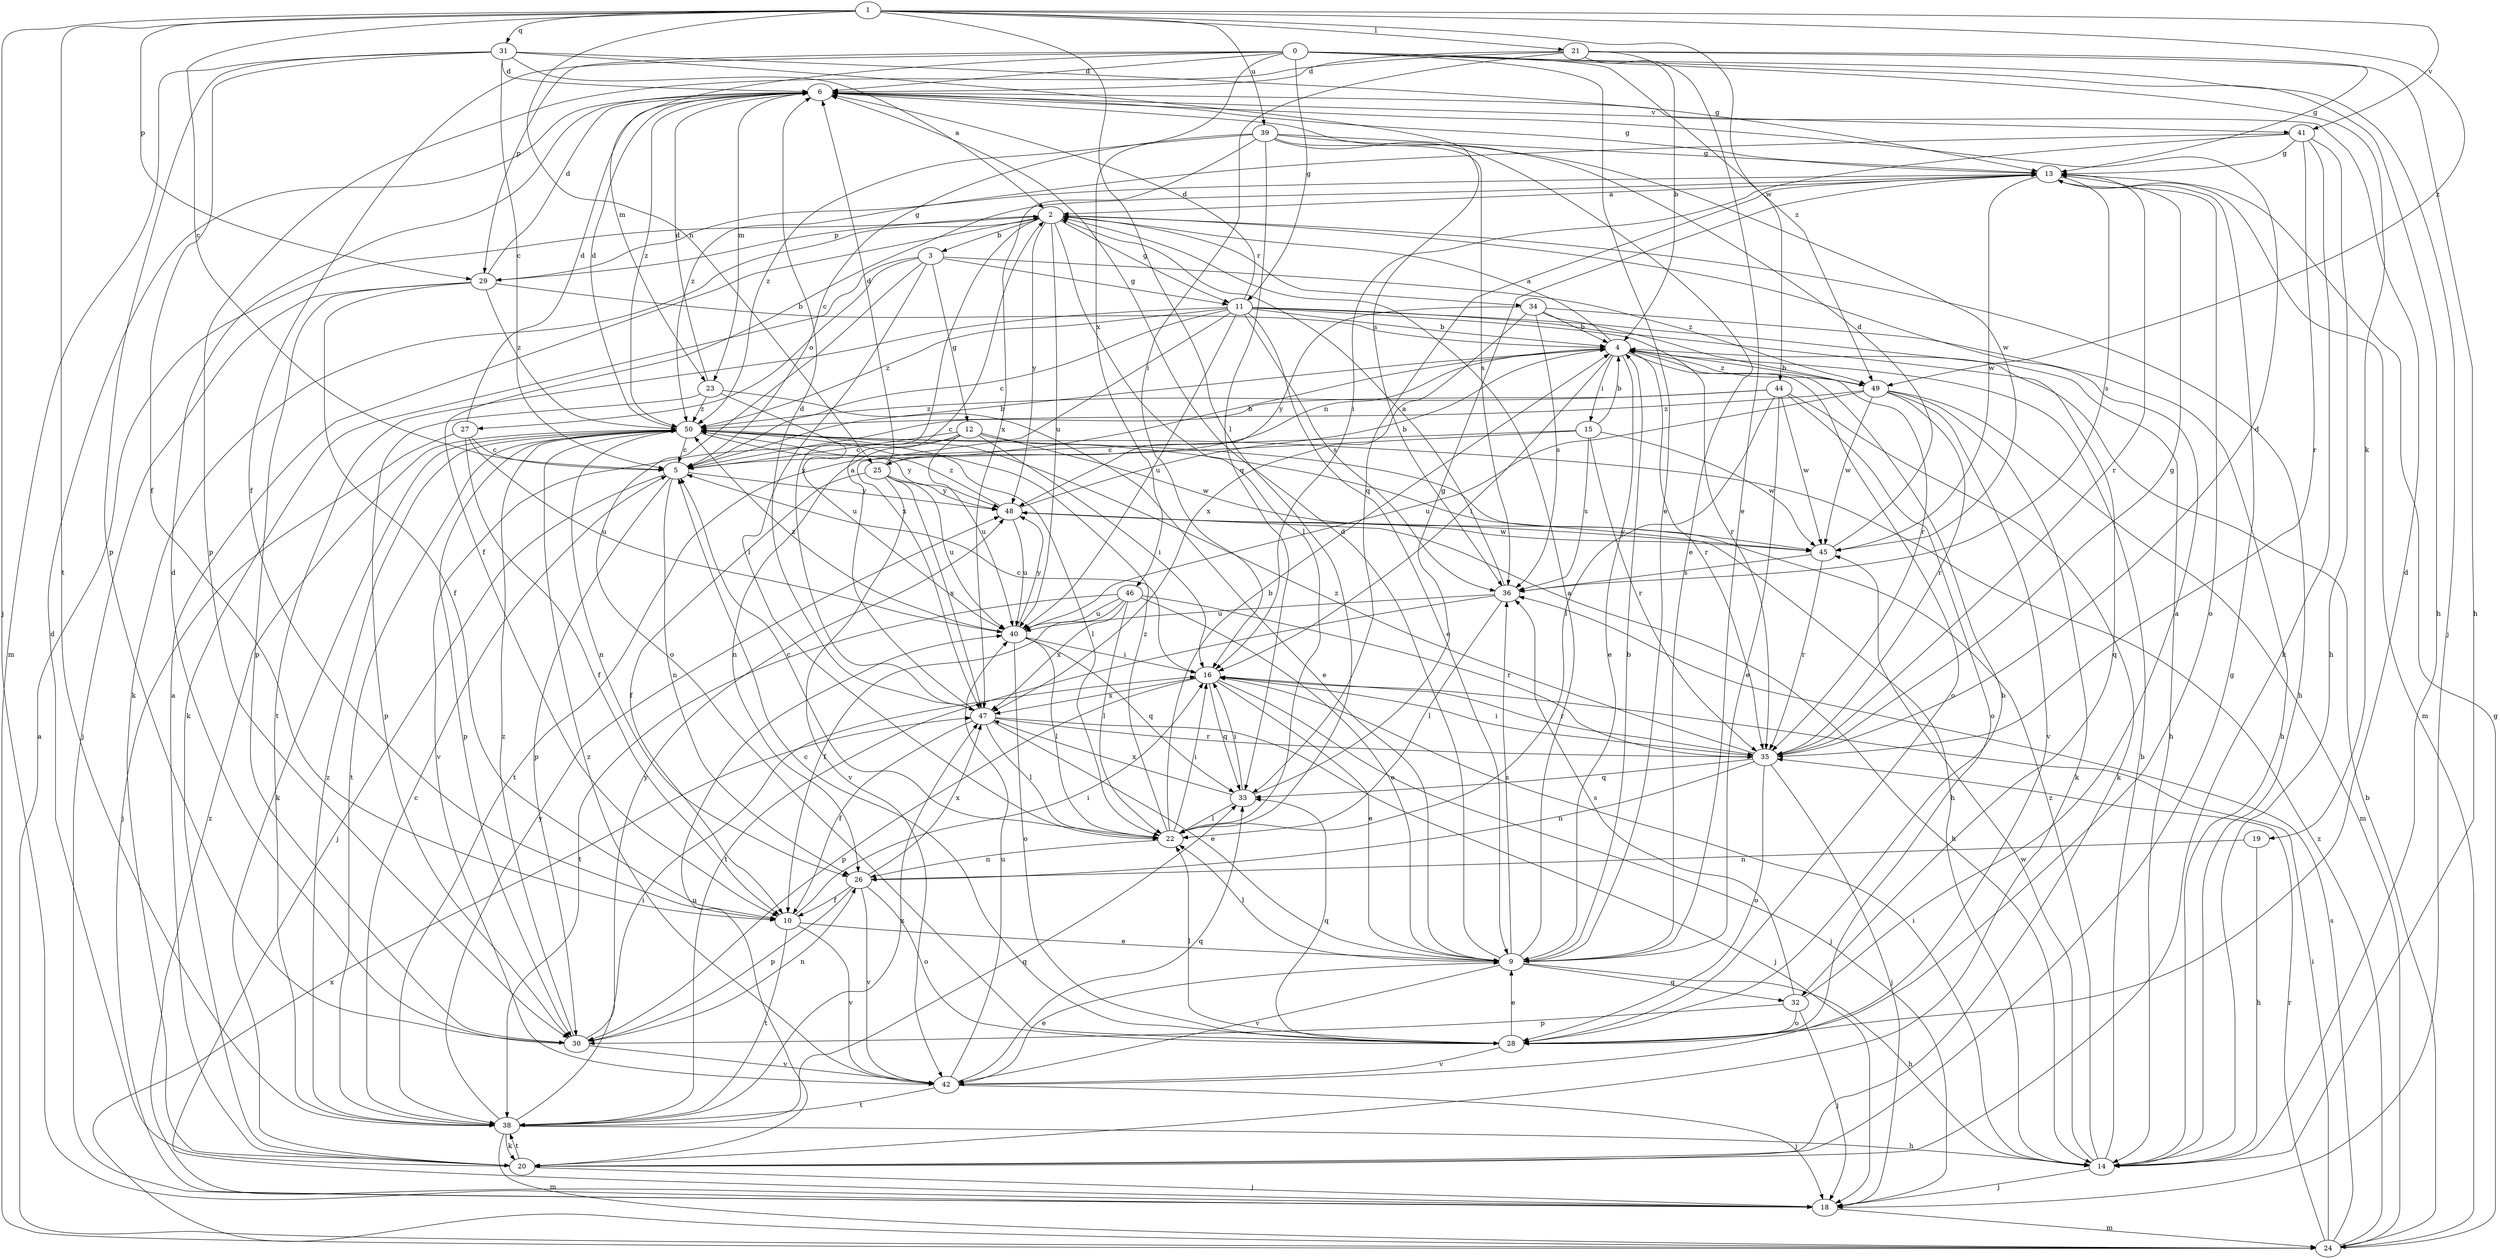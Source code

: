 strict digraph  {
0;
1;
2;
3;
4;
5;
6;
9;
10;
11;
12;
13;
14;
15;
16;
18;
19;
20;
21;
22;
23;
24;
25;
26;
27;
28;
29;
30;
31;
32;
33;
34;
35;
36;
38;
39;
40;
41;
42;
44;
45;
46;
47;
48;
49;
50;
0 -> 6  [label=d];
0 -> 9  [label=e];
0 -> 10  [label=f];
0 -> 11  [label=g];
0 -> 14  [label=h];
0 -> 18  [label=j];
0 -> 19  [label=k];
0 -> 23  [label=m];
0 -> 29  [label=p];
0 -> 46  [label=x];
0 -> 49  [label=z];
1 -> 5  [label=c];
1 -> 18  [label=j];
1 -> 21  [label=l];
1 -> 22  [label=l];
1 -> 25  [label=n];
1 -> 29  [label=p];
1 -> 31  [label=q];
1 -> 38  [label=t];
1 -> 39  [label=u];
1 -> 41  [label=v];
1 -> 44  [label=w];
1 -> 49  [label=z];
2 -> 3  [label=b];
2 -> 11  [label=g];
2 -> 14  [label=h];
2 -> 20  [label=k];
2 -> 22  [label=l];
2 -> 29  [label=p];
2 -> 34  [label=r];
2 -> 40  [label=u];
2 -> 47  [label=x];
2 -> 48  [label=y];
3 -> 11  [label=g];
3 -> 12  [label=g];
3 -> 20  [label=k];
3 -> 22  [label=l];
3 -> 27  [label=o];
3 -> 28  [label=o];
3 -> 49  [label=z];
4 -> 2  [label=a];
4 -> 9  [label=e];
4 -> 15  [label=i];
4 -> 16  [label=i];
4 -> 25  [label=n];
4 -> 28  [label=o];
4 -> 35  [label=r];
4 -> 49  [label=z];
5 -> 4  [label=b];
5 -> 18  [label=j];
5 -> 26  [label=n];
5 -> 30  [label=p];
5 -> 48  [label=y];
6 -> 13  [label=g];
6 -> 23  [label=m];
6 -> 41  [label=v];
6 -> 50  [label=z];
9 -> 2  [label=a];
9 -> 4  [label=b];
9 -> 6  [label=d];
9 -> 14  [label=h];
9 -> 22  [label=l];
9 -> 32  [label=q];
9 -> 36  [label=s];
9 -> 42  [label=v];
10 -> 9  [label=e];
10 -> 16  [label=i];
10 -> 38  [label=t];
10 -> 42  [label=v];
11 -> 4  [label=b];
11 -> 5  [label=c];
11 -> 6  [label=d];
11 -> 9  [label=e];
11 -> 14  [label=h];
11 -> 32  [label=q];
11 -> 35  [label=r];
11 -> 36  [label=s];
11 -> 38  [label=t];
11 -> 40  [label=u];
11 -> 47  [label=x];
11 -> 50  [label=z];
12 -> 5  [label=c];
12 -> 14  [label=h];
12 -> 16  [label=i];
12 -> 26  [label=n];
12 -> 40  [label=u];
12 -> 42  [label=v];
12 -> 45  [label=w];
13 -> 2  [label=a];
13 -> 10  [label=f];
13 -> 24  [label=m];
13 -> 28  [label=o];
13 -> 33  [label=q];
13 -> 35  [label=r];
13 -> 36  [label=s];
13 -> 45  [label=w];
14 -> 4  [label=b];
14 -> 16  [label=i];
14 -> 18  [label=j];
14 -> 45  [label=w];
14 -> 50  [label=z];
15 -> 4  [label=b];
15 -> 5  [label=c];
15 -> 35  [label=r];
15 -> 36  [label=s];
15 -> 38  [label=t];
15 -> 45  [label=w];
16 -> 5  [label=c];
16 -> 9  [label=e];
16 -> 18  [label=j];
16 -> 30  [label=p];
16 -> 33  [label=q];
16 -> 35  [label=r];
16 -> 47  [label=x];
18 -> 24  [label=m];
18 -> 50  [label=z];
19 -> 14  [label=h];
19 -> 26  [label=n];
20 -> 2  [label=a];
20 -> 6  [label=d];
20 -> 13  [label=g];
20 -> 18  [label=j];
20 -> 38  [label=t];
20 -> 40  [label=u];
21 -> 4  [label=b];
21 -> 6  [label=d];
21 -> 9  [label=e];
21 -> 13  [label=g];
21 -> 14  [label=h];
21 -> 16  [label=i];
21 -> 30  [label=p];
22 -> 4  [label=b];
22 -> 5  [label=c];
22 -> 16  [label=i];
22 -> 26  [label=n];
22 -> 50  [label=z];
23 -> 6  [label=d];
23 -> 9  [label=e];
23 -> 30  [label=p];
23 -> 40  [label=u];
23 -> 50  [label=z];
24 -> 2  [label=a];
24 -> 4  [label=b];
24 -> 13  [label=g];
24 -> 16  [label=i];
24 -> 35  [label=r];
24 -> 36  [label=s];
24 -> 47  [label=x];
24 -> 50  [label=z];
25 -> 4  [label=b];
25 -> 6  [label=d];
25 -> 10  [label=f];
25 -> 40  [label=u];
25 -> 42  [label=v];
25 -> 47  [label=x];
25 -> 48  [label=y];
26 -> 10  [label=f];
26 -> 28  [label=o];
26 -> 30  [label=p];
26 -> 42  [label=v];
26 -> 47  [label=x];
27 -> 5  [label=c];
27 -> 6  [label=d];
27 -> 10  [label=f];
27 -> 18  [label=j];
27 -> 40  [label=u];
28 -> 4  [label=b];
28 -> 5  [label=c];
28 -> 6  [label=d];
28 -> 9  [label=e];
28 -> 22  [label=l];
28 -> 33  [label=q];
28 -> 42  [label=v];
29 -> 4  [label=b];
29 -> 6  [label=d];
29 -> 10  [label=f];
29 -> 13  [label=g];
29 -> 18  [label=j];
29 -> 30  [label=p];
29 -> 50  [label=z];
30 -> 6  [label=d];
30 -> 26  [label=n];
30 -> 42  [label=v];
30 -> 48  [label=y];
30 -> 50  [label=z];
31 -> 2  [label=a];
31 -> 5  [label=c];
31 -> 6  [label=d];
31 -> 10  [label=f];
31 -> 13  [label=g];
31 -> 24  [label=m];
31 -> 30  [label=p];
31 -> 36  [label=s];
32 -> 2  [label=a];
32 -> 18  [label=j];
32 -> 28  [label=o];
32 -> 30  [label=p];
32 -> 36  [label=s];
33 -> 13  [label=g];
33 -> 16  [label=i];
33 -> 22  [label=l];
33 -> 47  [label=x];
34 -> 4  [label=b];
34 -> 14  [label=h];
34 -> 35  [label=r];
34 -> 36  [label=s];
34 -> 47  [label=x];
34 -> 48  [label=y];
35 -> 6  [label=d];
35 -> 13  [label=g];
35 -> 16  [label=i];
35 -> 18  [label=j];
35 -> 26  [label=n];
35 -> 28  [label=o];
35 -> 33  [label=q];
35 -> 50  [label=z];
36 -> 2  [label=a];
36 -> 22  [label=l];
36 -> 38  [label=t];
36 -> 40  [label=u];
38 -> 5  [label=c];
38 -> 14  [label=h];
38 -> 16  [label=i];
38 -> 20  [label=k];
38 -> 24  [label=m];
38 -> 33  [label=q];
38 -> 47  [label=x];
38 -> 48  [label=y];
38 -> 50  [label=z];
39 -> 5  [label=c];
39 -> 9  [label=e];
39 -> 13  [label=g];
39 -> 33  [label=q];
39 -> 36  [label=s];
39 -> 45  [label=w];
39 -> 47  [label=x];
39 -> 50  [label=z];
40 -> 16  [label=i];
40 -> 22  [label=l];
40 -> 28  [label=o];
40 -> 33  [label=q];
40 -> 48  [label=y];
40 -> 50  [label=z];
41 -> 13  [label=g];
41 -> 14  [label=h];
41 -> 16  [label=i];
41 -> 20  [label=k];
41 -> 35  [label=r];
41 -> 50  [label=z];
42 -> 9  [label=e];
42 -> 18  [label=j];
42 -> 33  [label=q];
42 -> 38  [label=t];
42 -> 40  [label=u];
42 -> 50  [label=z];
44 -> 5  [label=c];
44 -> 9  [label=e];
44 -> 20  [label=k];
44 -> 22  [label=l];
44 -> 28  [label=o];
44 -> 45  [label=w];
44 -> 50  [label=z];
45 -> 6  [label=d];
45 -> 35  [label=r];
45 -> 36  [label=s];
45 -> 48  [label=y];
46 -> 9  [label=e];
46 -> 10  [label=f];
46 -> 22  [label=l];
46 -> 35  [label=r];
46 -> 38  [label=t];
46 -> 40  [label=u];
46 -> 47  [label=x];
47 -> 2  [label=a];
47 -> 6  [label=d];
47 -> 9  [label=e];
47 -> 10  [label=f];
47 -> 18  [label=j];
47 -> 22  [label=l];
47 -> 35  [label=r];
48 -> 4  [label=b];
48 -> 14  [label=h];
48 -> 40  [label=u];
48 -> 45  [label=w];
48 -> 50  [label=z];
49 -> 4  [label=b];
49 -> 20  [label=k];
49 -> 24  [label=m];
49 -> 35  [label=r];
49 -> 40  [label=u];
49 -> 42  [label=v];
49 -> 45  [label=w];
49 -> 50  [label=z];
50 -> 5  [label=c];
50 -> 6  [label=d];
50 -> 20  [label=k];
50 -> 22  [label=l];
50 -> 26  [label=n];
50 -> 30  [label=p];
50 -> 38  [label=t];
50 -> 48  [label=y];
}
